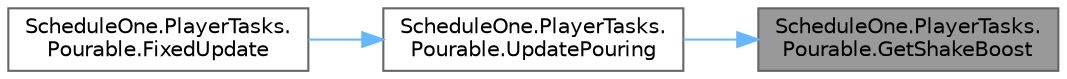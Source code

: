 digraph "ScheduleOne.PlayerTasks.Pourable.GetShakeBoost"
{
 // LATEX_PDF_SIZE
  bgcolor="transparent";
  edge [fontname=Helvetica,fontsize=10,labelfontname=Helvetica,labelfontsize=10];
  node [fontname=Helvetica,fontsize=10,shape=box,height=0.2,width=0.4];
  rankdir="RL";
  Node1 [id="Node000001",label="ScheduleOne.PlayerTasks.\lPourable.GetShakeBoost",height=0.2,width=0.4,color="gray40", fillcolor="grey60", style="filled", fontcolor="black",tooltip=" "];
  Node1 -> Node2 [id="edge1_Node000001_Node000002",dir="back",color="steelblue1",style="solid",tooltip=" "];
  Node2 [id="Node000002",label="ScheduleOne.PlayerTasks.\lPourable.UpdatePouring",height=0.2,width=0.4,color="grey40", fillcolor="white", style="filled",URL="$class_schedule_one_1_1_player_tasks_1_1_pourable.html#a8a5e5e7b87c526289727714e02734c6a",tooltip=" "];
  Node2 -> Node3 [id="edge2_Node000002_Node000003",dir="back",color="steelblue1",style="solid",tooltip=" "];
  Node3 [id="Node000003",label="ScheduleOne.PlayerTasks.\lPourable.FixedUpdate",height=0.2,width=0.4,color="grey40", fillcolor="white", style="filled",URL="$class_schedule_one_1_1_player_tasks_1_1_pourable.html#aff35d56a90165a9c00097bdc8812cc44",tooltip=" "];
}
